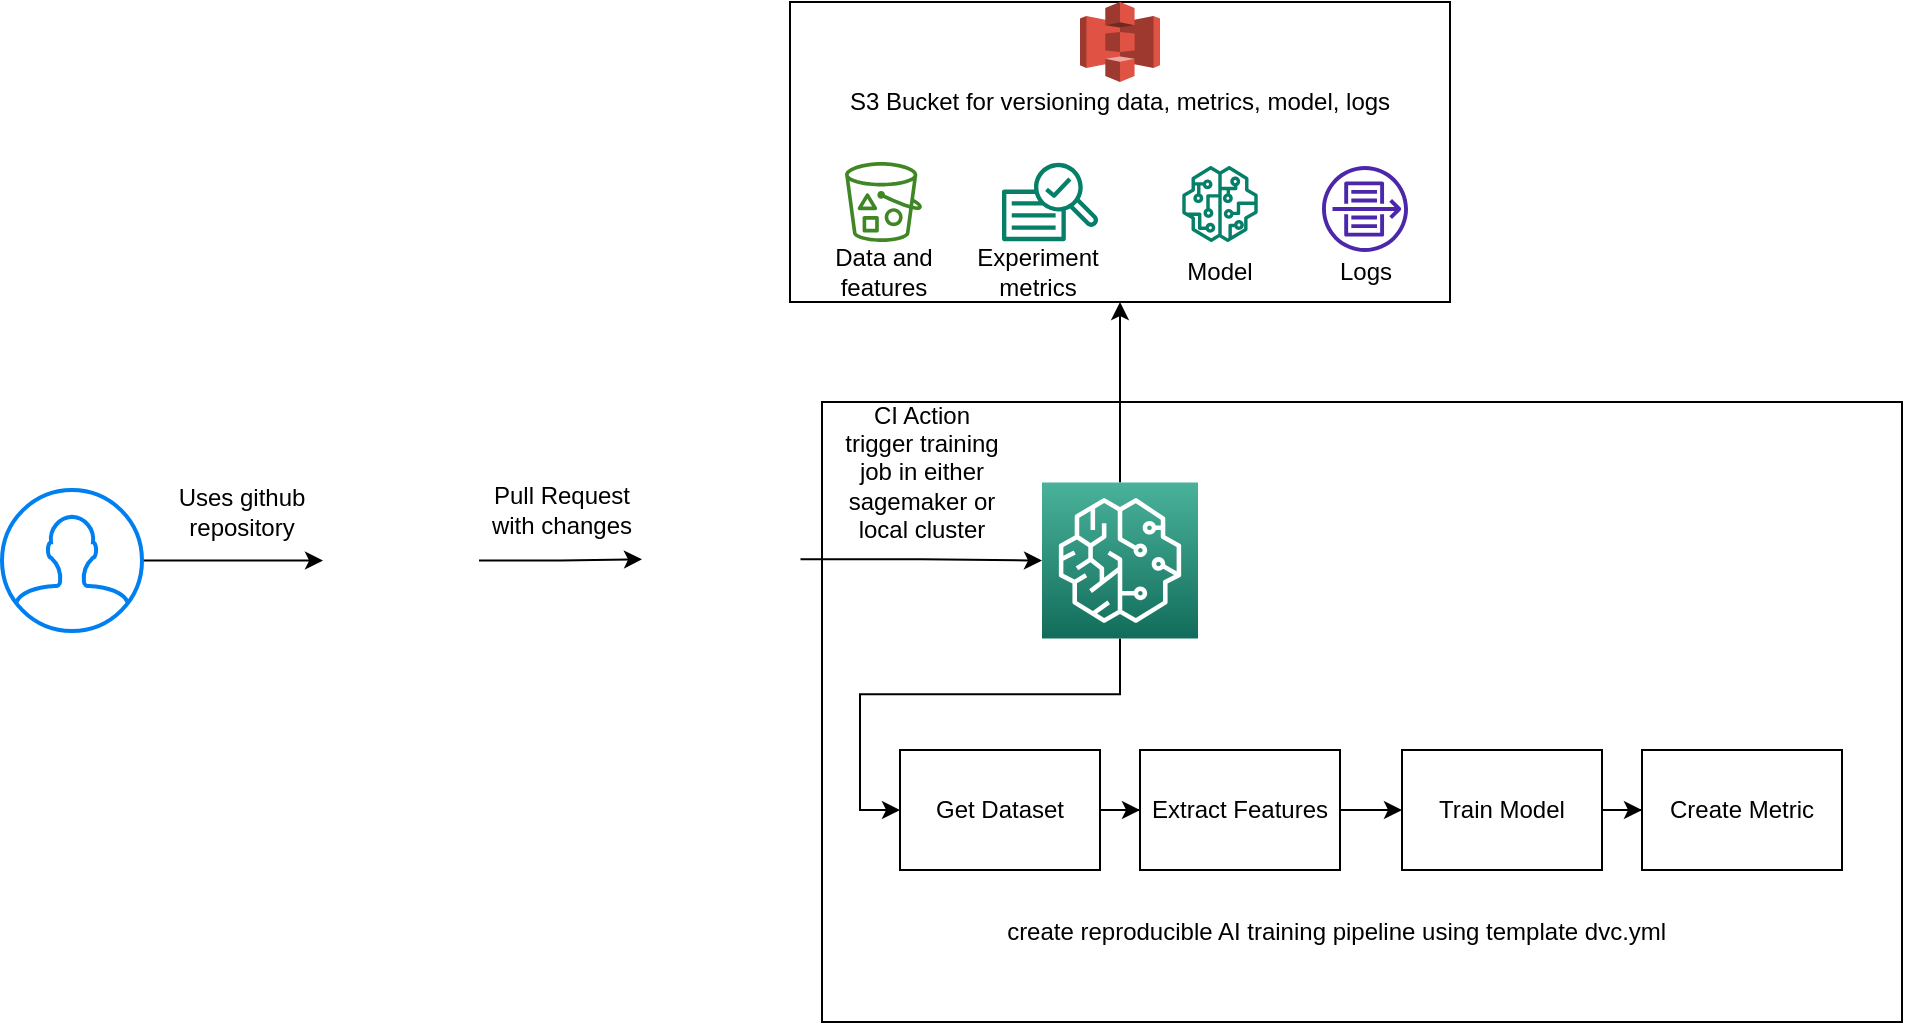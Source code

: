 <mxfile version="16.6.7" type="github">
  <diagram id="Ht1M8jgEwFfnCIfOTk4-" name="Page-1">
    <mxGraphModel dx="2595" dy="891" grid="1" gridSize="10" guides="1" tooltips="1" connect="1" arrows="1" fold="1" page="1" pageScale="1" pageWidth="1169" pageHeight="827" math="0" shadow="0">
      <root>
        <mxCell id="0" />
        <mxCell id="1" parent="0" />
        <mxCell id="TAwjUYhkwjsrUPqyEh9c-29" value="" style="rounded=0;whiteSpace=wrap;html=1;fillColor=none;" vertex="1" parent="1">
          <mxGeometry x="410" y="280" width="540" height="310" as="geometry" />
        </mxCell>
        <mxCell id="TAwjUYhkwjsrUPqyEh9c-13" value="" style="rounded=0;whiteSpace=wrap;html=1;fillColor=none;" vertex="1" parent="1">
          <mxGeometry x="394" y="80" width="330" height="150" as="geometry" />
        </mxCell>
        <mxCell id="TAwjUYhkwjsrUPqyEh9c-22" value="" style="edgeStyle=orthogonalEdgeStyle;rounded=0;orthogonalLoop=1;jettySize=auto;html=1;" edge="1" parent="1" source="TAwjUYhkwjsrUPqyEh9c-2" target="TAwjUYhkwjsrUPqyEh9c-13">
          <mxGeometry relative="1" as="geometry" />
        </mxCell>
        <mxCell id="TAwjUYhkwjsrUPqyEh9c-37" value="" style="edgeStyle=orthogonalEdgeStyle;rounded=0;orthogonalLoop=1;jettySize=auto;html=1;entryX=0;entryY=0.5;entryDx=0;entryDy=0;" edge="1" parent="1" source="TAwjUYhkwjsrUPqyEh9c-2" target="TAwjUYhkwjsrUPqyEh9c-35">
          <mxGeometry relative="1" as="geometry" />
        </mxCell>
        <mxCell id="TAwjUYhkwjsrUPqyEh9c-2" value="" style="sketch=0;points=[[0,0,0],[0.25,0,0],[0.5,0,0],[0.75,0,0],[1,0,0],[0,1,0],[0.25,1,0],[0.5,1,0],[0.75,1,0],[1,1,0],[0,0.25,0],[0,0.5,0],[0,0.75,0],[1,0.25,0],[1,0.5,0],[1,0.75,0]];outlineConnect=0;fontColor=#232F3E;gradientColor=#4AB29A;gradientDirection=north;fillColor=#116D5B;strokeColor=#ffffff;dashed=0;verticalLabelPosition=bottom;verticalAlign=top;align=center;html=1;fontSize=12;fontStyle=0;aspect=fixed;shape=mxgraph.aws4.resourceIcon;resIcon=mxgraph.aws4.sagemaker;" vertex="1" parent="1">
          <mxGeometry x="520" y="320.25" width="78" height="78" as="geometry" />
        </mxCell>
        <mxCell id="TAwjUYhkwjsrUPqyEh9c-3" value="" style="sketch=0;outlineConnect=0;fontColor=#232F3E;gradientColor=none;fillColor=#067F68;strokeColor=none;dashed=0;verticalLabelPosition=bottom;verticalAlign=top;align=center;html=1;fontSize=12;fontStyle=0;aspect=fixed;pointerEvents=1;shape=mxgraph.aws4.sagemaker_train;" vertex="1" parent="1">
          <mxGeometry x="500" y="160" width="48" height="40" as="geometry" />
        </mxCell>
        <mxCell id="TAwjUYhkwjsrUPqyEh9c-12" style="edgeStyle=orthogonalEdgeStyle;rounded=0;orthogonalLoop=1;jettySize=auto;html=1;" edge="1" parent="1" source="TAwjUYhkwjsrUPqyEh9c-6" target="TAwjUYhkwjsrUPqyEh9c-2">
          <mxGeometry relative="1" as="geometry" />
        </mxCell>
        <mxCell id="TAwjUYhkwjsrUPqyEh9c-6" value="" style="shape=image;html=1;verticalAlign=top;verticalLabelPosition=bottom;labelBackgroundColor=#ffffff;imageAspect=0;aspect=fixed;image=https://cdn0.iconfinder.com/data/icons/octicons/1024/git-pull-request-128.png" vertex="1" parent="1">
          <mxGeometry x="320" y="319" width="79.25" height="79.25" as="geometry" />
        </mxCell>
        <mxCell id="TAwjUYhkwjsrUPqyEh9c-11" value="" style="edgeStyle=orthogonalEdgeStyle;rounded=0;orthogonalLoop=1;jettySize=auto;html=1;" edge="1" parent="1" source="TAwjUYhkwjsrUPqyEh9c-8" target="TAwjUYhkwjsrUPqyEh9c-6">
          <mxGeometry relative="1" as="geometry" />
        </mxCell>
        <mxCell id="TAwjUYhkwjsrUPqyEh9c-8" value="" style="shape=image;html=1;verticalAlign=top;verticalLabelPosition=bottom;labelBackgroundColor=#ffffff;imageAspect=0;aspect=fixed;image=https://cdn0.iconfinder.com/data/icons/social-media-2104/24/social_media_social_media_logo_git-128.png" vertex="1" parent="1">
          <mxGeometry x="160.5" y="320.25" width="78" height="78" as="geometry" />
        </mxCell>
        <mxCell id="TAwjUYhkwjsrUPqyEh9c-10" value="" style="edgeStyle=orthogonalEdgeStyle;rounded=0;orthogonalLoop=1;jettySize=auto;html=1;" edge="1" parent="1" source="TAwjUYhkwjsrUPqyEh9c-9" target="TAwjUYhkwjsrUPqyEh9c-8">
          <mxGeometry relative="1" as="geometry" />
        </mxCell>
        <mxCell id="TAwjUYhkwjsrUPqyEh9c-9" value="" style="html=1;verticalLabelPosition=bottom;align=center;labelBackgroundColor=#ffffff;verticalAlign=top;strokeWidth=2;strokeColor=#0080F0;shadow=0;dashed=0;shape=mxgraph.ios7.icons.user;" vertex="1" parent="1">
          <mxGeometry y="324" width="70" height="70.5" as="geometry" />
        </mxCell>
        <mxCell id="TAwjUYhkwjsrUPqyEh9c-14" value="" style="outlineConnect=0;dashed=0;verticalLabelPosition=bottom;verticalAlign=top;align=center;html=1;shape=mxgraph.aws3.s3;fillColor=#E05243;gradientColor=none;" vertex="1" parent="1">
          <mxGeometry x="539" y="80" width="40" height="40" as="geometry" />
        </mxCell>
        <mxCell id="TAwjUYhkwjsrUPqyEh9c-15" value="" style="sketch=0;outlineConnect=0;fontColor=#232F3E;gradientColor=none;fillColor=#3F8624;strokeColor=none;dashed=0;verticalLabelPosition=bottom;verticalAlign=top;align=center;html=1;fontSize=12;fontStyle=0;aspect=fixed;pointerEvents=1;shape=mxgraph.aws4.bucket_with_objects;" vertex="1" parent="1">
          <mxGeometry x="421.54" y="160" width="38.46" height="40" as="geometry" />
        </mxCell>
        <mxCell id="TAwjUYhkwjsrUPqyEh9c-16" value="" style="sketch=0;outlineConnect=0;fontColor=#232F3E;gradientColor=none;fillColor=#067F68;strokeColor=none;dashed=0;verticalLabelPosition=bottom;verticalAlign=top;align=center;html=1;fontSize=12;fontStyle=0;aspect=fixed;pointerEvents=1;shape=mxgraph.aws4.sagemaker_model;" vertex="1" parent="1">
          <mxGeometry x="590" y="162" width="38" height="38" as="geometry" />
        </mxCell>
        <mxCell id="TAwjUYhkwjsrUPqyEh9c-19" value="" style="sketch=0;outlineConnect=0;fontColor=#232F3E;gradientColor=none;fillColor=#4D27AA;strokeColor=none;dashed=0;verticalLabelPosition=bottom;verticalAlign=top;align=center;html=1;fontSize=12;fontStyle=0;aspect=fixed;pointerEvents=1;shape=mxgraph.aws4.flow_logs;" vertex="1" parent="1">
          <mxGeometry x="660" y="162" width="43" height="43" as="geometry" />
        </mxCell>
        <mxCell id="TAwjUYhkwjsrUPqyEh9c-23" value="Data and features" style="text;html=1;strokeColor=none;fillColor=none;align=center;verticalAlign=middle;whiteSpace=wrap;rounded=0;" vertex="1" parent="1">
          <mxGeometry x="410.77" y="200" width="60" height="30" as="geometry" />
        </mxCell>
        <mxCell id="TAwjUYhkwjsrUPqyEh9c-24" value="Experiment metrics" style="text;html=1;strokeColor=none;fillColor=none;align=center;verticalAlign=middle;whiteSpace=wrap;rounded=0;" vertex="1" parent="1">
          <mxGeometry x="488" y="200" width="60" height="30" as="geometry" />
        </mxCell>
        <mxCell id="TAwjUYhkwjsrUPqyEh9c-25" value="Model" style="text;html=1;strokeColor=none;fillColor=none;align=center;verticalAlign=middle;whiteSpace=wrap;rounded=0;" vertex="1" parent="1">
          <mxGeometry x="579" y="205" width="60" height="20" as="geometry" />
        </mxCell>
        <mxCell id="TAwjUYhkwjsrUPqyEh9c-26" value="Logs" style="text;html=1;strokeColor=none;fillColor=none;align=center;verticalAlign=middle;whiteSpace=wrap;rounded=0;" vertex="1" parent="1">
          <mxGeometry x="651.5" y="200" width="60" height="30" as="geometry" />
        </mxCell>
        <mxCell id="TAwjUYhkwjsrUPqyEh9c-28" value="S3 Bucket for versioning data, metrics, model, logs" style="text;html=1;strokeColor=none;fillColor=none;align=center;verticalAlign=middle;whiteSpace=wrap;rounded=0;" vertex="1" parent="1">
          <mxGeometry x="414" y="110" width="290" height="40" as="geometry" />
        </mxCell>
        <mxCell id="TAwjUYhkwjsrUPqyEh9c-30" value="Uses github repository" style="text;html=1;strokeColor=none;fillColor=none;align=center;verticalAlign=middle;whiteSpace=wrap;rounded=0;" vertex="1" parent="1">
          <mxGeometry x="80" y="320" width="80" height="29" as="geometry" />
        </mxCell>
        <mxCell id="TAwjUYhkwjsrUPqyEh9c-31" value="Pull Request with changes" style="text;html=1;strokeColor=none;fillColor=none;align=center;verticalAlign=middle;whiteSpace=wrap;rounded=0;" vertex="1" parent="1">
          <mxGeometry x="240" y="319" width="80" height="29" as="geometry" />
        </mxCell>
        <mxCell id="TAwjUYhkwjsrUPqyEh9c-32" value="CI Action trigger training job in either sagemaker or local cluster" style="text;html=1;strokeColor=none;fillColor=none;align=center;verticalAlign=middle;whiteSpace=wrap;rounded=0;" vertex="1" parent="1">
          <mxGeometry x="420" y="300" width="80" height="29" as="geometry" />
        </mxCell>
        <mxCell id="TAwjUYhkwjsrUPqyEh9c-38" value="" style="edgeStyle=orthogonalEdgeStyle;rounded=0;orthogonalLoop=1;jettySize=auto;html=1;" edge="1" parent="1" source="TAwjUYhkwjsrUPqyEh9c-35" target="TAwjUYhkwjsrUPqyEh9c-36">
          <mxGeometry relative="1" as="geometry" />
        </mxCell>
        <mxCell id="TAwjUYhkwjsrUPqyEh9c-35" value="Get Dataset" style="whiteSpace=wrap;html=1;align=center;verticalAlign=middle;treeFolding=1;treeMoving=1;fillColor=none;" vertex="1" parent="1">
          <mxGeometry x="449" y="454" width="100" height="60" as="geometry" />
        </mxCell>
        <mxCell id="TAwjUYhkwjsrUPqyEh9c-40" value="" style="edgeStyle=orthogonalEdgeStyle;rounded=0;orthogonalLoop=1;jettySize=auto;html=1;" edge="1" parent="1" source="TAwjUYhkwjsrUPqyEh9c-36" target="TAwjUYhkwjsrUPqyEh9c-39">
          <mxGeometry relative="1" as="geometry" />
        </mxCell>
        <mxCell id="TAwjUYhkwjsrUPqyEh9c-36" value="Extract Features" style="whiteSpace=wrap;html=1;align=center;verticalAlign=middle;treeFolding=1;treeMoving=1;fillColor=none;" vertex="1" parent="1">
          <mxGeometry x="569" y="454" width="100" height="60" as="geometry" />
        </mxCell>
        <mxCell id="TAwjUYhkwjsrUPqyEh9c-42" value="" style="edgeStyle=orthogonalEdgeStyle;rounded=0;orthogonalLoop=1;jettySize=auto;html=1;" edge="1" parent="1" source="TAwjUYhkwjsrUPqyEh9c-39" target="TAwjUYhkwjsrUPqyEh9c-41">
          <mxGeometry relative="1" as="geometry" />
        </mxCell>
        <mxCell id="TAwjUYhkwjsrUPqyEh9c-39" value="Train Model" style="whiteSpace=wrap;html=1;align=center;verticalAlign=middle;treeFolding=1;treeMoving=1;fillColor=none;" vertex="1" parent="1">
          <mxGeometry x="700" y="454" width="100" height="60" as="geometry" />
        </mxCell>
        <mxCell id="TAwjUYhkwjsrUPqyEh9c-41" value="Create Metric" style="whiteSpace=wrap;html=1;align=center;verticalAlign=middle;treeFolding=1;treeMoving=1;fillColor=none;" vertex="1" parent="1">
          <mxGeometry x="820" y="454" width="100" height="60" as="geometry" />
        </mxCell>
        <mxCell id="TAwjUYhkwjsrUPqyEh9c-44" value="create reproducible AI training pipeline using template dvc.yml&amp;nbsp;" style="text;html=1;strokeColor=none;fillColor=none;align=center;verticalAlign=middle;whiteSpace=wrap;rounded=0;" vertex="1" parent="1">
          <mxGeometry x="448" y="530" width="442" height="30" as="geometry" />
        </mxCell>
      </root>
    </mxGraphModel>
  </diagram>
</mxfile>
